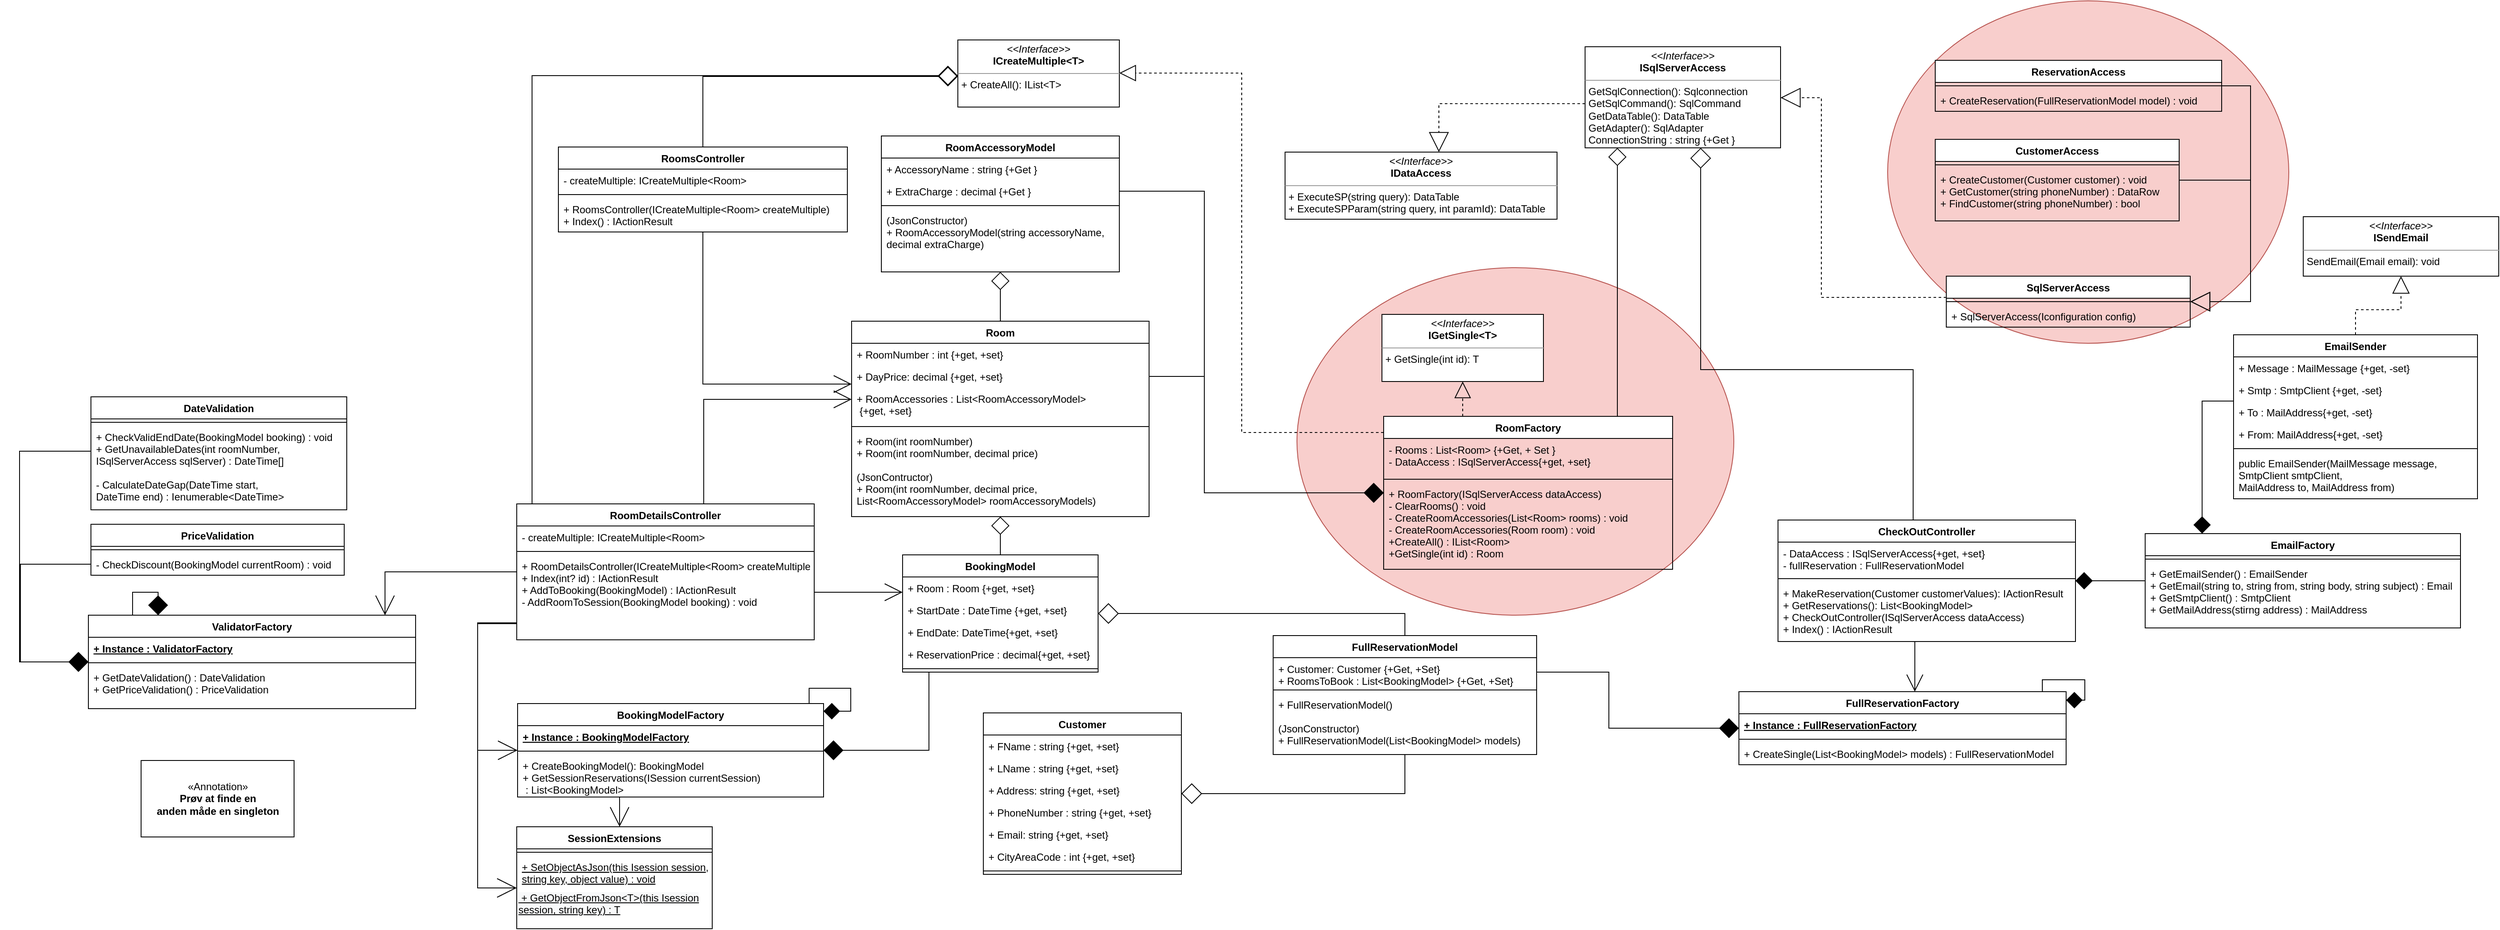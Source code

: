 <mxfile version="13.10.9" type="device"><diagram id="C5RBs43oDa-KdzZeNtuy" name="Page-1"><mxGraphModel dx="2500" dy="867" grid="0" gridSize="10" guides="1" tooltips="1" connect="1" arrows="1" fold="1" page="1" pageScale="1" pageWidth="827" pageHeight="1169" math="0" shadow="0"><root><mxCell id="WIyWlLk6GJQsqaUBKTNV-0"/><mxCell id="WIyWlLk6GJQsqaUBKTNV-1" parent="WIyWlLk6GJQsqaUBKTNV-0"/><mxCell id="tiL5GfapwBP7PZIXuAEd-196" value="" style="ellipse;whiteSpace=wrap;html=1;fillColor=#f8cecc;strokeColor=#b85450;" vertex="1" parent="WIyWlLk6GJQsqaUBKTNV-1"><mxGeometry x="959" y="357" width="514" height="409" as="geometry"/></mxCell><mxCell id="tiL5GfapwBP7PZIXuAEd-195" value="" style="ellipse;whiteSpace=wrap;html=1;fillColor=#f8cecc;strokeColor=#b85450;" vertex="1" parent="WIyWlLk6GJQsqaUBKTNV-1"><mxGeometry x="1654" y="43" width="472" height="403" as="geometry"/></mxCell><mxCell id="tiL5GfapwBP7PZIXuAEd-92" style="edgeStyle=orthogonalEdgeStyle;rounded=0;orthogonalLoop=1;jettySize=auto;html=1;endArrow=diamond;endFill=0;endSize=19;" edge="1" parent="WIyWlLk6GJQsqaUBKTNV-1" source="tiL5GfapwBP7PZIXuAEd-0" target="tiL5GfapwBP7PZIXuAEd-8"><mxGeometry relative="1" as="geometry"><Array as="points"><mxPoint x="610" y="675"/><mxPoint x="610" y="675"/></Array></mxGeometry></mxCell><mxCell id="tiL5GfapwBP7PZIXuAEd-176" style="edgeStyle=orthogonalEdgeStyle;rounded=0;orthogonalLoop=1;jettySize=auto;html=1;endArrow=diamond;endFill=1;endSize=21;" edge="1" parent="WIyWlLk6GJQsqaUBKTNV-1" source="tiL5GfapwBP7PZIXuAEd-0" target="tiL5GfapwBP7PZIXuAEd-16"><mxGeometry relative="1" as="geometry"><Array as="points"><mxPoint x="526" y="925"/></Array></mxGeometry></mxCell><mxCell id="tiL5GfapwBP7PZIXuAEd-0" value="BookingModel" style="swimlane;fontStyle=1;align=center;verticalAlign=top;childLayout=stackLayout;horizontal=1;startSize=26;horizontalStack=0;resizeParent=1;resizeParentMax=0;resizeLast=0;collapsible=1;marginBottom=0;" vertex="1" parent="WIyWlLk6GJQsqaUBKTNV-1"><mxGeometry x="495" y="695" width="230" height="138" as="geometry"/></mxCell><mxCell id="tiL5GfapwBP7PZIXuAEd-65" value="+ Room : Room {+get, +set}" style="text;strokeColor=none;fillColor=none;align=left;verticalAlign=top;spacingLeft=4;spacingRight=4;overflow=hidden;rotatable=0;points=[[0,0.5],[1,0.5]];portConstraint=eastwest;" vertex="1" parent="tiL5GfapwBP7PZIXuAEd-0"><mxGeometry y="26" width="230" height="26" as="geometry"/></mxCell><mxCell id="tiL5GfapwBP7PZIXuAEd-66" value="+ StartDate : DateTime {+get, +set}" style="text;strokeColor=none;fillColor=none;align=left;verticalAlign=top;spacingLeft=4;spacingRight=4;overflow=hidden;rotatable=0;points=[[0,0.5],[1,0.5]];portConstraint=eastwest;" vertex="1" parent="tiL5GfapwBP7PZIXuAEd-0"><mxGeometry y="52" width="230" height="26" as="geometry"/></mxCell><mxCell id="tiL5GfapwBP7PZIXuAEd-67" value="+ EndDate: DateTime{+get, +set}" style="text;strokeColor=none;fillColor=none;align=left;verticalAlign=top;spacingLeft=4;spacingRight=4;overflow=hidden;rotatable=0;points=[[0,0.5],[1,0.5]];portConstraint=eastwest;" vertex="1" parent="tiL5GfapwBP7PZIXuAEd-0"><mxGeometry y="78" width="230" height="26" as="geometry"/></mxCell><mxCell id="tiL5GfapwBP7PZIXuAEd-68" value="+ ReservationPrice : decimal{+get, +set}" style="text;strokeColor=none;fillColor=none;align=left;verticalAlign=top;spacingLeft=4;spacingRight=4;overflow=hidden;rotatable=0;points=[[0,0.5],[1,0.5]];portConstraint=eastwest;" vertex="1" parent="tiL5GfapwBP7PZIXuAEd-0"><mxGeometry y="104" width="230" height="26" as="geometry"/></mxCell><mxCell id="tiL5GfapwBP7PZIXuAEd-2" value="" style="line;strokeWidth=1;fillColor=none;align=left;verticalAlign=middle;spacingTop=-1;spacingLeft=3;spacingRight=3;rotatable=0;labelPosition=right;points=[];portConstraint=eastwest;" vertex="1" parent="tiL5GfapwBP7PZIXuAEd-0"><mxGeometry y="130" width="230" height="8" as="geometry"/></mxCell><mxCell id="tiL5GfapwBP7PZIXuAEd-99" style="edgeStyle=orthogonalEdgeStyle;rounded=0;orthogonalLoop=1;jettySize=auto;html=1;endArrow=diamond;endFill=0;endSize=22;" edge="1" parent="WIyWlLk6GJQsqaUBKTNV-1" source="tiL5GfapwBP7PZIXuAEd-4" target="tiL5GfapwBP7PZIXuAEd-0"><mxGeometry relative="1" as="geometry"><Array as="points"><mxPoint x="821" y="764"/><mxPoint x="821" y="764"/></Array></mxGeometry></mxCell><mxCell id="tiL5GfapwBP7PZIXuAEd-4" value="FullReservationModel" style="swimlane;fontStyle=1;align=center;verticalAlign=top;childLayout=stackLayout;horizontal=1;startSize=26;horizontalStack=0;resizeParent=1;resizeParentMax=0;resizeLast=0;collapsible=1;marginBottom=0;" vertex="1" parent="WIyWlLk6GJQsqaUBKTNV-1"><mxGeometry x="931" y="790" width="310" height="140" as="geometry"/></mxCell><mxCell id="tiL5GfapwBP7PZIXuAEd-5" value="+ Customer: Customer {+Get, +Set}&#10;+ RoomsToBook : List&lt;BookingModel&gt; {+Get, +Set}" style="text;strokeColor=none;fillColor=none;align=left;verticalAlign=top;spacingLeft=4;spacingRight=4;overflow=hidden;rotatable=0;points=[[0,0.5],[1,0.5]];portConstraint=eastwest;" vertex="1" parent="tiL5GfapwBP7PZIXuAEd-4"><mxGeometry y="26" width="310" height="34" as="geometry"/></mxCell><mxCell id="tiL5GfapwBP7PZIXuAEd-6" value="" style="line;strokeWidth=1;fillColor=none;align=left;verticalAlign=middle;spacingTop=-1;spacingLeft=3;spacingRight=3;rotatable=0;labelPosition=right;points=[];portConstraint=eastwest;" vertex="1" parent="tiL5GfapwBP7PZIXuAEd-4"><mxGeometry y="60" width="310" height="8" as="geometry"/></mxCell><mxCell id="tiL5GfapwBP7PZIXuAEd-7" value="+ FullReservationModel()&#10;&#10;(JsonConstructor)&#10;+ FullReservationModel(List&lt;BookingModel&gt; models) " style="text;strokeColor=none;fillColor=none;align=left;verticalAlign=top;spacingLeft=4;spacingRight=4;overflow=hidden;rotatable=0;points=[[0,0.5],[1,0.5]];portConstraint=eastwest;" vertex="1" parent="tiL5GfapwBP7PZIXuAEd-4"><mxGeometry y="68" width="310" height="72" as="geometry"/></mxCell><mxCell id="tiL5GfapwBP7PZIXuAEd-95" style="edgeStyle=orthogonalEdgeStyle;rounded=0;orthogonalLoop=1;jettySize=auto;html=1;exitX=0.5;exitY=0;exitDx=0;exitDy=0;endArrow=diamond;endFill=0;endSize=19;" edge="1" parent="WIyWlLk6GJQsqaUBKTNV-1" source="tiL5GfapwBP7PZIXuAEd-8" target="tiL5GfapwBP7PZIXuAEd-12"><mxGeometry relative="1" as="geometry"/></mxCell><mxCell id="tiL5GfapwBP7PZIXuAEd-8" value="Room" style="swimlane;fontStyle=1;align=center;verticalAlign=top;childLayout=stackLayout;horizontal=1;startSize=26;horizontalStack=0;resizeParent=1;resizeParentMax=0;resizeLast=0;collapsible=1;marginBottom=0;" vertex="1" parent="WIyWlLk6GJQsqaUBKTNV-1"><mxGeometry x="435" y="420" width="350" height="230" as="geometry"/></mxCell><mxCell id="tiL5GfapwBP7PZIXuAEd-61" value="+ RoomNumber : int {+get, +set}" style="text;strokeColor=none;fillColor=none;align=left;verticalAlign=top;spacingLeft=4;spacingRight=4;overflow=hidden;rotatable=0;points=[[0,0.5],[1,0.5]];portConstraint=eastwest;" vertex="1" parent="tiL5GfapwBP7PZIXuAEd-8"><mxGeometry y="26" width="350" height="26" as="geometry"/></mxCell><mxCell id="tiL5GfapwBP7PZIXuAEd-62" value="+ DayPrice: decimal {+get, +set}" style="text;strokeColor=none;fillColor=none;align=left;verticalAlign=top;spacingLeft=4;spacingRight=4;overflow=hidden;rotatable=0;points=[[0,0.5],[1,0.5]];portConstraint=eastwest;" vertex="1" parent="tiL5GfapwBP7PZIXuAEd-8"><mxGeometry y="52" width="350" height="26" as="geometry"/></mxCell><mxCell id="tiL5GfapwBP7PZIXuAEd-63" value="+ RoomAccessories : List&lt;RoomAccessoryModel&gt;&#10; {+get, +set}" style="text;strokeColor=none;fillColor=none;align=left;verticalAlign=top;spacingLeft=4;spacingRight=4;overflow=hidden;rotatable=0;points=[[0,0.5],[1,0.5]];portConstraint=eastwest;" vertex="1" parent="tiL5GfapwBP7PZIXuAEd-8"><mxGeometry y="78" width="350" height="42" as="geometry"/></mxCell><mxCell id="tiL5GfapwBP7PZIXuAEd-10" value="" style="line;strokeWidth=1;fillColor=none;align=left;verticalAlign=middle;spacingTop=-1;spacingLeft=3;spacingRight=3;rotatable=0;labelPosition=right;points=[];portConstraint=eastwest;" vertex="1" parent="tiL5GfapwBP7PZIXuAEd-8"><mxGeometry y="120" width="350" height="8" as="geometry"/></mxCell><mxCell id="tiL5GfapwBP7PZIXuAEd-11" value="+ Room(int roomNumber)&#10;+ Room(int roomNumber, decimal price)&#10;&#10;(JsonContructor)&#10;+ Room(int roomNumber, decimal price, &#10;List&lt;RoomAccessoryModel&gt; roomAccessoryModels) &#10;" style="text;strokeColor=none;fillColor=none;align=left;verticalAlign=top;spacingLeft=4;spacingRight=4;overflow=hidden;rotatable=0;points=[[0,0.5],[1,0.5]];portConstraint=eastwest;" vertex="1" parent="tiL5GfapwBP7PZIXuAEd-8"><mxGeometry y="128" width="350" height="102" as="geometry"/></mxCell><mxCell id="tiL5GfapwBP7PZIXuAEd-12" value="RoomAccessoryModel" style="swimlane;fontStyle=1;align=center;verticalAlign=top;childLayout=stackLayout;horizontal=1;startSize=26;horizontalStack=0;resizeParent=1;resizeParentMax=0;resizeLast=0;collapsible=1;marginBottom=0;" vertex="1" parent="WIyWlLk6GJQsqaUBKTNV-1"><mxGeometry x="470" y="202" width="280" height="160" as="geometry"/></mxCell><mxCell id="tiL5GfapwBP7PZIXuAEd-13" value="+ AccessoryName : string {+Get }" style="text;strokeColor=none;fillColor=none;align=left;verticalAlign=top;spacingLeft=4;spacingRight=4;overflow=hidden;rotatable=0;points=[[0,0.5],[1,0.5]];portConstraint=eastwest;" vertex="1" parent="tiL5GfapwBP7PZIXuAEd-12"><mxGeometry y="26" width="280" height="26" as="geometry"/></mxCell><mxCell id="tiL5GfapwBP7PZIXuAEd-64" value="+ ExtraCharge : decimal {+Get }" style="text;strokeColor=none;fillColor=none;align=left;verticalAlign=top;spacingLeft=4;spacingRight=4;overflow=hidden;rotatable=0;points=[[0,0.5],[1,0.5]];portConstraint=eastwest;" vertex="1" parent="tiL5GfapwBP7PZIXuAEd-12"><mxGeometry y="52" width="280" height="26" as="geometry"/></mxCell><mxCell id="tiL5GfapwBP7PZIXuAEd-14" value="" style="line;strokeWidth=1;fillColor=none;align=left;verticalAlign=middle;spacingTop=-1;spacingLeft=3;spacingRight=3;rotatable=0;labelPosition=right;points=[];portConstraint=eastwest;" vertex="1" parent="tiL5GfapwBP7PZIXuAEd-12"><mxGeometry y="78" width="280" height="8" as="geometry"/></mxCell><mxCell id="tiL5GfapwBP7PZIXuAEd-15" value="(JsonConstructor)&#10;+ RoomAccessoryModel(string accessoryName, &#10;decimal extraCharge) " style="text;strokeColor=none;fillColor=none;align=left;verticalAlign=top;spacingLeft=4;spacingRight=4;overflow=hidden;rotatable=0;points=[[0,0.5],[1,0.5]];portConstraint=eastwest;" vertex="1" parent="tiL5GfapwBP7PZIXuAEd-12"><mxGeometry y="86" width="280" height="74" as="geometry"/></mxCell><mxCell id="tiL5GfapwBP7PZIXuAEd-105" style="edgeStyle=orthogonalEdgeStyle;rounded=0;orthogonalLoop=1;jettySize=auto;html=1;endArrow=open;endFill=0;endSize=21;" edge="1" parent="WIyWlLk6GJQsqaUBKTNV-1" source="tiL5GfapwBP7PZIXuAEd-16" target="tiL5GfapwBP7PZIXuAEd-40"><mxGeometry relative="1" as="geometry"><Array as="points"><mxPoint x="162" y="997"/><mxPoint x="162" y="997"/></Array></mxGeometry></mxCell><mxCell id="tiL5GfapwBP7PZIXuAEd-16" value="BookingModelFactory" style="swimlane;fontStyle=1;align=center;verticalAlign=top;childLayout=stackLayout;horizontal=1;startSize=26;horizontalStack=0;resizeParent=1;resizeParentMax=0;resizeLast=0;collapsible=1;marginBottom=0;" vertex="1" parent="WIyWlLk6GJQsqaUBKTNV-1"><mxGeometry x="42" y="870" width="360" height="110" as="geometry"/></mxCell><mxCell id="tiL5GfapwBP7PZIXuAEd-83" value="+ Instance : BookingModelFactory" style="text;strokeColor=none;fillColor=none;align=left;verticalAlign=top;spacingLeft=4;spacingRight=4;overflow=hidden;rotatable=0;points=[[0,0.5],[1,0.5]];portConstraint=eastwest;fontStyle=5" vertex="1" parent="tiL5GfapwBP7PZIXuAEd-16"><mxGeometry y="26" width="360" height="26" as="geometry"/></mxCell><mxCell id="tiL5GfapwBP7PZIXuAEd-18" value="" style="line;strokeWidth=1;fillColor=none;align=left;verticalAlign=middle;spacingTop=-1;spacingLeft=3;spacingRight=3;rotatable=0;labelPosition=right;points=[];portConstraint=eastwest;" vertex="1" parent="tiL5GfapwBP7PZIXuAEd-16"><mxGeometry y="52" width="360" height="8" as="geometry"/></mxCell><mxCell id="tiL5GfapwBP7PZIXuAEd-19" value="+ CreateBookingModel(): BookingModel&#10;+ GetSessionReservations(ISession currentSession)&#10; : List&lt;BookingModel&gt;" style="text;strokeColor=none;fillColor=none;align=left;verticalAlign=top;spacingLeft=4;spacingRight=4;overflow=hidden;rotatable=0;points=[[0,0.5],[1,0.5]];portConstraint=eastwest;" vertex="1" parent="tiL5GfapwBP7PZIXuAEd-16"><mxGeometry y="60" width="360" height="50" as="geometry"/></mxCell><mxCell id="tiL5GfapwBP7PZIXuAEd-24" value="FullReservationFactory" style="swimlane;fontStyle=1;align=center;verticalAlign=top;childLayout=stackLayout;horizontal=1;startSize=26;horizontalStack=0;resizeParent=1;resizeParentMax=0;resizeLast=0;collapsible=1;marginBottom=0;" vertex="1" parent="WIyWlLk6GJQsqaUBKTNV-1"><mxGeometry x="1479" y="856.0" width="385" height="86" as="geometry"/></mxCell><mxCell id="tiL5GfapwBP7PZIXuAEd-25" value="+ Instance : FullReservationFactory" style="text;strokeColor=none;fillColor=none;align=left;verticalAlign=top;spacingLeft=4;spacingRight=4;overflow=hidden;rotatable=0;points=[[0,0.5],[1,0.5]];portConstraint=eastwest;fontStyle=5" vertex="1" parent="tiL5GfapwBP7PZIXuAEd-24"><mxGeometry y="26" width="385" height="26" as="geometry"/></mxCell><mxCell id="tiL5GfapwBP7PZIXuAEd-26" value="" style="line;strokeWidth=1;fillColor=none;align=left;verticalAlign=middle;spacingTop=-1;spacingLeft=3;spacingRight=3;rotatable=0;labelPosition=right;points=[];portConstraint=eastwest;" vertex="1" parent="tiL5GfapwBP7PZIXuAEd-24"><mxGeometry y="52" width="385" height="8" as="geometry"/></mxCell><mxCell id="tiL5GfapwBP7PZIXuAEd-27" value="+ CreateSingle(List&lt;BookingModel&gt; models) : FullReservationModel" style="text;strokeColor=none;fillColor=none;align=left;verticalAlign=top;spacingLeft=4;spacingRight=4;overflow=hidden;rotatable=0;points=[[0,0.5],[1,0.5]];portConstraint=eastwest;" vertex="1" parent="tiL5GfapwBP7PZIXuAEd-24"><mxGeometry y="60" width="385" height="26" as="geometry"/></mxCell><mxCell id="tiL5GfapwBP7PZIXuAEd-77" style="edgeStyle=orthogonalEdgeStyle;rounded=0;orthogonalLoop=1;jettySize=auto;html=1;endArrow=block;endFill=0;endSize=17;dashed=1;" edge="1" parent="WIyWlLk6GJQsqaUBKTNV-1" source="tiL5GfapwBP7PZIXuAEd-28" target="tiL5GfapwBP7PZIXuAEd-72"><mxGeometry relative="1" as="geometry"><Array as="points"><mxPoint x="1154" y="512"/><mxPoint x="1154" y="512"/></Array></mxGeometry></mxCell><mxCell id="tiL5GfapwBP7PZIXuAEd-78" style="edgeStyle=orthogonalEdgeStyle;rounded=0;orthogonalLoop=1;jettySize=auto;html=1;dashed=1;endArrow=block;endFill=0;endSize=17;" edge="1" parent="WIyWlLk6GJQsqaUBKTNV-1" source="tiL5GfapwBP7PZIXuAEd-28" target="tiL5GfapwBP7PZIXuAEd-74"><mxGeometry relative="1" as="geometry"><Array as="points"><mxPoint x="894" y="551"/><mxPoint x="894" y="128"/></Array></mxGeometry></mxCell><mxCell id="tiL5GfapwBP7PZIXuAEd-28" value="RoomFactory" style="swimlane;fontStyle=1;align=center;verticalAlign=top;childLayout=stackLayout;horizontal=1;startSize=26;horizontalStack=0;resizeParent=1;resizeParentMax=0;resizeLast=0;collapsible=1;marginBottom=0;" vertex="1" parent="WIyWlLk6GJQsqaUBKTNV-1"><mxGeometry x="1061" y="532" width="340" height="180" as="geometry"/></mxCell><mxCell id="tiL5GfapwBP7PZIXuAEd-29" value="- Rooms : List&lt;Room&gt; {+Get, + Set }&#10;- DataAccess : ISqlServerAccess{+get, +set}" style="text;strokeColor=none;fillColor=none;align=left;verticalAlign=top;spacingLeft=4;spacingRight=4;overflow=hidden;rotatable=0;points=[[0,0.5],[1,0.5]];portConstraint=eastwest;" vertex="1" parent="tiL5GfapwBP7PZIXuAEd-28"><mxGeometry y="26" width="340" height="44" as="geometry"/></mxCell><mxCell id="tiL5GfapwBP7PZIXuAEd-30" value="" style="line;strokeWidth=1;fillColor=none;align=left;verticalAlign=middle;spacingTop=-1;spacingLeft=3;spacingRight=3;rotatable=0;labelPosition=right;points=[];portConstraint=eastwest;" vertex="1" parent="tiL5GfapwBP7PZIXuAEd-28"><mxGeometry y="70" width="340" height="8" as="geometry"/></mxCell><mxCell id="tiL5GfapwBP7PZIXuAEd-31" value="+ RoomFactory(ISqlServerAccess dataAccess)&#10;- ClearRooms() : void&#10;- CreateRoomAccessories(List&lt;Room&gt; rooms) : void&#10;- CreateRoomAccessories(Room room) : void&#10;+CreateAll() : IList&lt;Room&gt;&#10;+GetSingle(int id) : Room" style="text;strokeColor=none;fillColor=none;align=left;verticalAlign=top;spacingLeft=4;spacingRight=4;overflow=hidden;rotatable=0;points=[[0,0.5],[1,0.5]];portConstraint=eastwest;" vertex="1" parent="tiL5GfapwBP7PZIXuAEd-28"><mxGeometry y="78" width="340" height="102" as="geometry"/></mxCell><mxCell id="tiL5GfapwBP7PZIXuAEd-36" value="Customer" style="swimlane;fontStyle=1;align=center;verticalAlign=top;childLayout=stackLayout;horizontal=1;startSize=26;horizontalStack=0;resizeParent=1;resizeParentMax=0;resizeLast=0;collapsible=1;marginBottom=0;" vertex="1" parent="WIyWlLk6GJQsqaUBKTNV-1"><mxGeometry x="590" y="881" width="233" height="190" as="geometry"/></mxCell><mxCell id="tiL5GfapwBP7PZIXuAEd-37" value="+ FName : string {+get, +set}" style="text;strokeColor=none;fillColor=none;align=left;verticalAlign=top;spacingLeft=4;spacingRight=4;overflow=hidden;rotatable=0;points=[[0,0.5],[1,0.5]];portConstraint=eastwest;" vertex="1" parent="tiL5GfapwBP7PZIXuAEd-36"><mxGeometry y="26" width="233" height="26" as="geometry"/></mxCell><mxCell id="tiL5GfapwBP7PZIXuAEd-56" value="+ LName : string {+get, +set}" style="text;strokeColor=none;fillColor=none;align=left;verticalAlign=top;spacingLeft=4;spacingRight=4;overflow=hidden;rotatable=0;points=[[0,0.5],[1,0.5]];portConstraint=eastwest;" vertex="1" parent="tiL5GfapwBP7PZIXuAEd-36"><mxGeometry y="52" width="233" height="26" as="geometry"/></mxCell><mxCell id="tiL5GfapwBP7PZIXuAEd-57" value="+ Address: string {+get, +set}" style="text;strokeColor=none;fillColor=none;align=left;verticalAlign=top;spacingLeft=4;spacingRight=4;overflow=hidden;rotatable=0;points=[[0,0.5],[1,0.5]];portConstraint=eastwest;" vertex="1" parent="tiL5GfapwBP7PZIXuAEd-36"><mxGeometry y="78" width="233" height="26" as="geometry"/></mxCell><mxCell id="tiL5GfapwBP7PZIXuAEd-58" value="+ PhoneNumber : string {+get, +set}" style="text;strokeColor=none;fillColor=none;align=left;verticalAlign=top;spacingLeft=4;spacingRight=4;overflow=hidden;rotatable=0;points=[[0,0.5],[1,0.5]];portConstraint=eastwest;" vertex="1" parent="tiL5GfapwBP7PZIXuAEd-36"><mxGeometry y="104" width="233" height="26" as="geometry"/></mxCell><mxCell id="tiL5GfapwBP7PZIXuAEd-59" value="+ Email: string {+get, +set}" style="text;strokeColor=none;fillColor=none;align=left;verticalAlign=top;spacingLeft=4;spacingRight=4;overflow=hidden;rotatable=0;points=[[0,0.5],[1,0.5]];portConstraint=eastwest;" vertex="1" parent="tiL5GfapwBP7PZIXuAEd-36"><mxGeometry y="130" width="233" height="26" as="geometry"/></mxCell><mxCell id="tiL5GfapwBP7PZIXuAEd-60" value="+ CityAreaCode : int {+get, +set}" style="text;strokeColor=none;fillColor=none;align=left;verticalAlign=top;spacingLeft=4;spacingRight=4;overflow=hidden;rotatable=0;points=[[0,0.5],[1,0.5]];portConstraint=eastwest;" vertex="1" parent="tiL5GfapwBP7PZIXuAEd-36"><mxGeometry y="156" width="233" height="26" as="geometry"/></mxCell><mxCell id="tiL5GfapwBP7PZIXuAEd-38" value="" style="line;strokeWidth=1;fillColor=none;align=left;verticalAlign=middle;spacingTop=-1;spacingLeft=3;spacingRight=3;rotatable=0;labelPosition=right;points=[];portConstraint=eastwest;" vertex="1" parent="tiL5GfapwBP7PZIXuAEd-36"><mxGeometry y="182" width="233" height="8" as="geometry"/></mxCell><mxCell id="tiL5GfapwBP7PZIXuAEd-40" value="SessionExtensions" style="swimlane;fontStyle=1;align=center;verticalAlign=top;childLayout=stackLayout;horizontal=1;startSize=26;horizontalStack=0;resizeParent=1;resizeParentMax=0;resizeLast=0;collapsible=1;marginBottom=0;" vertex="1" parent="WIyWlLk6GJQsqaUBKTNV-1"><mxGeometry x="41" y="1015" width="230" height="120" as="geometry"/></mxCell><mxCell id="tiL5GfapwBP7PZIXuAEd-42" value="" style="line;strokeWidth=1;fillColor=none;align=left;verticalAlign=middle;spacingTop=-1;spacingLeft=3;spacingRight=3;rotatable=0;labelPosition=right;points=[];portConstraint=eastwest;" vertex="1" parent="tiL5GfapwBP7PZIXuAEd-40"><mxGeometry y="26" width="230" height="8" as="geometry"/></mxCell><mxCell id="tiL5GfapwBP7PZIXuAEd-43" value="+ SetObjectAsJson(this Isession session, &#10;string key, object value) : void" style="text;strokeColor=none;fillColor=none;align=left;verticalAlign=top;spacingLeft=4;spacingRight=4;overflow=hidden;rotatable=0;points=[[0,0.5],[1,0.5]];portConstraint=eastwest;fontStyle=4" vertex="1" parent="tiL5GfapwBP7PZIXuAEd-40"><mxGeometry y="34" width="230" height="36" as="geometry"/></mxCell><mxCell id="tiL5GfapwBP7PZIXuAEd-70" value="&lt;span style=&quot;color: rgb(0 , 0 , 0) ; font-family: &amp;#34;helvetica&amp;#34; ; font-size: 12px ; font-style: normal ; letter-spacing: normal ; text-align: left ; text-indent: 0px ; text-transform: none ; word-spacing: 0px ; background-color: rgb(248 , 249 , 250) ; display: inline ; float: none&quot;&gt;&amp;nbsp;+ GetObjectFromJson&amp;lt;T&amp;gt;(this Isession session, string key) : T&lt;/span&gt;" style="text;whiteSpace=wrap;html=1;fontStyle=4" vertex="1" parent="tiL5GfapwBP7PZIXuAEd-40"><mxGeometry y="70" width="230" height="50" as="geometry"/></mxCell><mxCell id="tiL5GfapwBP7PZIXuAEd-100" style="edgeStyle=orthogonalEdgeStyle;rounded=0;orthogonalLoop=1;jettySize=auto;html=1;endArrow=open;endFill=0;endSize=18;" edge="1" parent="WIyWlLk6GJQsqaUBKTNV-1" source="tiL5GfapwBP7PZIXuAEd-44" target="tiL5GfapwBP7PZIXuAEd-24"><mxGeometry relative="1" as="geometry"><Array as="points"><mxPoint x="1686" y="837"/><mxPoint x="1686" y="837"/></Array></mxGeometry></mxCell><mxCell id="tiL5GfapwBP7PZIXuAEd-44" value="CheckOutController&#10;" style="swimlane;fontStyle=1;align=center;verticalAlign=top;childLayout=stackLayout;horizontal=1;startSize=26;horizontalStack=0;resizeParent=1;resizeParentMax=0;resizeLast=0;collapsible=1;marginBottom=0;" vertex="1" parent="WIyWlLk6GJQsqaUBKTNV-1"><mxGeometry x="1525" y="654" width="350" height="143" as="geometry"/></mxCell><mxCell id="tiL5GfapwBP7PZIXuAEd-45" value="- DataAccess : ISqlServerAccess{+get, +set}&#10;- fullReservation : FullReservationModel" style="text;strokeColor=none;fillColor=none;align=left;verticalAlign=top;spacingLeft=4;spacingRight=4;overflow=hidden;rotatable=0;points=[[0,0.5],[1,0.5]];portConstraint=eastwest;" vertex="1" parent="tiL5GfapwBP7PZIXuAEd-44"><mxGeometry y="26" width="350" height="39" as="geometry"/></mxCell><mxCell id="tiL5GfapwBP7PZIXuAEd-46" value="" style="line;strokeWidth=1;fillColor=none;align=left;verticalAlign=middle;spacingTop=-1;spacingLeft=3;spacingRight=3;rotatable=0;labelPosition=right;points=[];portConstraint=eastwest;" vertex="1" parent="tiL5GfapwBP7PZIXuAEd-44"><mxGeometry y="65" width="350" height="8" as="geometry"/></mxCell><mxCell id="tiL5GfapwBP7PZIXuAEd-47" value="+ MakeReservation(Customer customerValues): IActionResult&#10;+ GetReservations(): List&lt;BookingModel&gt;&#10;+ CheckOutController(ISqlServerAccess dataAccess)&#10;+ Index() : IActionResult" style="text;strokeColor=none;fillColor=none;align=left;verticalAlign=top;spacingLeft=4;spacingRight=4;overflow=hidden;rotatable=0;points=[[0,0.5],[1,0.5]];portConstraint=eastwest;" vertex="1" parent="tiL5GfapwBP7PZIXuAEd-44"><mxGeometry y="73" width="350" height="70" as="geometry"/></mxCell><mxCell id="tiL5GfapwBP7PZIXuAEd-48" value="RoomsController" style="swimlane;fontStyle=1;align=center;verticalAlign=top;childLayout=stackLayout;horizontal=1;startSize=26;horizontalStack=0;resizeParent=1;resizeParentMax=0;resizeLast=0;collapsible=1;marginBottom=0;" vertex="1" parent="WIyWlLk6GJQsqaUBKTNV-1"><mxGeometry x="90" y="215" width="340" height="100" as="geometry"/></mxCell><mxCell id="tiL5GfapwBP7PZIXuAEd-49" value="- createMultiple: ICreateMultiple&lt;Room&gt;" style="text;strokeColor=none;fillColor=none;align=left;verticalAlign=top;spacingLeft=4;spacingRight=4;overflow=hidden;rotatable=0;points=[[0,0.5],[1,0.5]];portConstraint=eastwest;" vertex="1" parent="tiL5GfapwBP7PZIXuAEd-48"><mxGeometry y="26" width="340" height="26" as="geometry"/></mxCell><mxCell id="tiL5GfapwBP7PZIXuAEd-50" value="" style="line;strokeWidth=1;fillColor=none;align=left;verticalAlign=middle;spacingTop=-1;spacingLeft=3;spacingRight=3;rotatable=0;labelPosition=right;points=[];portConstraint=eastwest;" vertex="1" parent="tiL5GfapwBP7PZIXuAEd-48"><mxGeometry y="52" width="340" height="8" as="geometry"/></mxCell><mxCell id="tiL5GfapwBP7PZIXuAEd-51" value="+ RoomsController(ICreateMultiple&lt;Room&gt; createMultiple)&#10;+ Index() : IActionResult" style="text;strokeColor=none;fillColor=none;align=left;verticalAlign=top;spacingLeft=4;spacingRight=4;overflow=hidden;rotatable=0;points=[[0,0.5],[1,0.5]];portConstraint=eastwest;" vertex="1" parent="tiL5GfapwBP7PZIXuAEd-48"><mxGeometry y="60" width="340" height="40" as="geometry"/></mxCell><mxCell id="tiL5GfapwBP7PZIXuAEd-96" style="edgeStyle=orthogonalEdgeStyle;rounded=0;orthogonalLoop=1;jettySize=auto;html=1;endArrow=diamond;endFill=0;endSize=21;" edge="1" parent="WIyWlLk6GJQsqaUBKTNV-1" source="tiL5GfapwBP7PZIXuAEd-52" target="tiL5GfapwBP7PZIXuAEd-74"><mxGeometry relative="1" as="geometry"><Array as="points"><mxPoint x="136" y="656"/><mxPoint x="59" y="656"/><mxPoint x="59" y="131"/></Array></mxGeometry></mxCell><mxCell id="tiL5GfapwBP7PZIXuAEd-165" style="edgeStyle=orthogonalEdgeStyle;rounded=0;orthogonalLoop=1;jettySize=auto;html=1;exitX=0;exitY=0.5;exitDx=0;exitDy=0;endArrow=open;endFill=0;endSize=21;" edge="1" parent="WIyWlLk6GJQsqaUBKTNV-1" source="tiL5GfapwBP7PZIXuAEd-52" target="tiL5GfapwBP7PZIXuAEd-157"><mxGeometry relative="1" as="geometry"><Array as="points"><mxPoint x="-114" y="715"/></Array></mxGeometry></mxCell><mxCell id="tiL5GfapwBP7PZIXuAEd-52" value="RoomDetailsController" style="swimlane;fontStyle=1;align=center;verticalAlign=top;childLayout=stackLayout;horizontal=1;startSize=26;horizontalStack=0;resizeParent=1;resizeParentMax=0;resizeLast=0;collapsible=1;marginBottom=0;" vertex="1" parent="WIyWlLk6GJQsqaUBKTNV-1"><mxGeometry x="41" y="635" width="350" height="160" as="geometry"/></mxCell><mxCell id="tiL5GfapwBP7PZIXuAEd-75" value="- createMultiple: ICreateMultiple&lt;Room&gt;" style="text;strokeColor=none;fillColor=none;align=left;verticalAlign=top;spacingLeft=4;spacingRight=4;overflow=hidden;rotatable=0;points=[[0,0.5],[1,0.5]];portConstraint=eastwest;" vertex="1" parent="tiL5GfapwBP7PZIXuAEd-52"><mxGeometry y="26" width="350" height="26" as="geometry"/></mxCell><mxCell id="tiL5GfapwBP7PZIXuAEd-54" value="" style="line;strokeWidth=1;fillColor=none;align=left;verticalAlign=middle;spacingTop=-1;spacingLeft=3;spacingRight=3;rotatable=0;labelPosition=right;points=[];portConstraint=eastwest;" vertex="1" parent="tiL5GfapwBP7PZIXuAEd-52"><mxGeometry y="52" width="350" height="8" as="geometry"/></mxCell><mxCell id="tiL5GfapwBP7PZIXuAEd-76" value="+ RoomDetailsController(ICreateMultiple&lt;Room&gt; createMultiple)&#10;+ Index(int? id) : IActionResult&#10;+ AddToBooking(BookingModel) : IActionResult&#10;- AddRoomToSession(BookingModel booking) : void" style="text;strokeColor=none;fillColor=none;align=left;verticalAlign=top;spacingLeft=4;spacingRight=4;overflow=hidden;rotatable=0;points=[[0,0.5],[1,0.5]];portConstraint=eastwest;" vertex="1" parent="tiL5GfapwBP7PZIXuAEd-52"><mxGeometry y="60" width="350" height="100" as="geometry"/></mxCell><mxCell id="tiL5GfapwBP7PZIXuAEd-72" value="&lt;p style=&quot;margin: 0px ; margin-top: 4px ; text-align: center&quot;&gt;&lt;i&gt;&amp;lt;&amp;lt;Interface&amp;gt;&amp;gt;&lt;/i&gt;&lt;br&gt;&lt;b&gt;IGetSingle&amp;lt;T&amp;gt;&lt;/b&gt;&lt;/p&gt;&lt;hr size=&quot;1&quot;&gt;&lt;p style=&quot;margin: 0px ; margin-left: 4px&quot;&gt;&lt;/p&gt;&lt;p style=&quot;margin: 0px ; margin-left: 4px&quot;&gt;+ GetSingle(int id): T&lt;br&gt;&lt;br&gt;&lt;/p&gt;" style="verticalAlign=top;align=left;overflow=fill;fontSize=12;fontFamily=Helvetica;html=1;" vertex="1" parent="WIyWlLk6GJQsqaUBKTNV-1"><mxGeometry x="1059" y="412" width="190" height="79" as="geometry"/></mxCell><mxCell id="tiL5GfapwBP7PZIXuAEd-73" value="&lt;p style=&quot;margin: 0px ; margin-top: 4px ; text-align: center&quot;&gt;&lt;i&gt;&amp;lt;&amp;lt;Interface&amp;gt;&amp;gt;&lt;/i&gt;&lt;br&gt;&lt;b&gt;IDataAccess&lt;/b&gt;&lt;/p&gt;&lt;hr size=&quot;1&quot;&gt;&lt;p style=&quot;margin: 0px ; margin-left: 4px&quot;&gt;&lt;/p&gt;&lt;p style=&quot;margin: 0px ; margin-left: 4px&quot;&gt;+ ExecuteSP(string query): DataTable&lt;/p&gt;&lt;p style=&quot;margin: 0px ; margin-left: 4px&quot;&gt;+ ExecuteSPParam(string query, int paramId): DataTable&lt;br&gt;&lt;br&gt;&lt;/p&gt;" style="verticalAlign=top;align=left;overflow=fill;fontSize=12;fontFamily=Helvetica;html=1;" vertex="1" parent="WIyWlLk6GJQsqaUBKTNV-1"><mxGeometry x="945" y="221" width="320" height="79" as="geometry"/></mxCell><mxCell id="tiL5GfapwBP7PZIXuAEd-74" value="&lt;p style=&quot;margin: 0px ; margin-top: 4px ; text-align: center&quot;&gt;&lt;i&gt;&amp;lt;&amp;lt;Interface&amp;gt;&amp;gt;&lt;/i&gt;&lt;br&gt;&lt;b&gt;ICreateMultiple&amp;lt;T&amp;gt;&lt;/b&gt;&lt;/p&gt;&lt;hr size=&quot;1&quot;&gt;&lt;p style=&quot;margin: 0px ; margin-left: 4px&quot;&gt;&lt;/p&gt;&lt;p style=&quot;margin: 0px ; margin-left: 4px&quot;&gt;+ CreateAll(): IList&amp;lt;T&amp;gt;&lt;br&gt;&lt;br&gt;&lt;/p&gt;" style="verticalAlign=top;align=left;overflow=fill;fontSize=12;fontFamily=Helvetica;html=1;" vertex="1" parent="WIyWlLk6GJQsqaUBKTNV-1"><mxGeometry x="560" y="89" width="190" height="79" as="geometry"/></mxCell><mxCell id="tiL5GfapwBP7PZIXuAEd-80" style="edgeStyle=orthogonalEdgeStyle;rounded=0;orthogonalLoop=1;jettySize=auto;html=1;endArrow=diamond;endFill=1;endSize=17;" edge="1" parent="WIyWlLk6GJQsqaUBKTNV-1" source="tiL5GfapwBP7PZIXuAEd-24" target="tiL5GfapwBP7PZIXuAEd-24"><mxGeometry relative="1" as="geometry"><mxPoint x="1672" y="806.07" as="sourcePoint"/><Array as="points"><mxPoint x="1836" y="842"/><mxPoint x="1886" y="842"/><mxPoint x="1886" y="866"/></Array></mxGeometry></mxCell><mxCell id="tiL5GfapwBP7PZIXuAEd-84" style="edgeStyle=orthogonalEdgeStyle;rounded=0;orthogonalLoop=1;jettySize=auto;html=1;exitX=0.75;exitY=0;exitDx=0;exitDy=0;endArrow=diamond;endFill=1;endSize=17;" edge="1" parent="WIyWlLk6GJQsqaUBKTNV-1" source="tiL5GfapwBP7PZIXuAEd-16" target="tiL5GfapwBP7PZIXuAEd-16"><mxGeometry relative="1" as="geometry"><Array as="points"><mxPoint x="385" y="870"/><mxPoint x="385" y="852"/><mxPoint x="434" y="852"/><mxPoint x="434" y="879"/></Array></mxGeometry></mxCell><mxCell id="tiL5GfapwBP7PZIXuAEd-85" style="edgeStyle=orthogonalEdgeStyle;rounded=0;orthogonalLoop=1;jettySize=auto;html=1;endArrow=diamond;endFill=0;endSize=19;" edge="1" parent="WIyWlLk6GJQsqaUBKTNV-1" source="tiL5GfapwBP7PZIXuAEd-28" target="tiL5GfapwBP7PZIXuAEd-112"><mxGeometry relative="1" as="geometry"><Array as="points"><mxPoint x="1336" y="499"/><mxPoint x="1336" y="499"/></Array></mxGeometry></mxCell><mxCell id="tiL5GfapwBP7PZIXuAEd-88" style="edgeStyle=orthogonalEdgeStyle;rounded=0;orthogonalLoop=1;jettySize=auto;html=1;endArrow=open;endFill=0;endSize=19;" edge="1" parent="WIyWlLk6GJQsqaUBKTNV-1" source="tiL5GfapwBP7PZIXuAEd-48" target="tiL5GfapwBP7PZIXuAEd-8"><mxGeometry relative="1" as="geometry"><Array as="points"><mxPoint x="260" y="494"/></Array></mxGeometry></mxCell><mxCell id="tiL5GfapwBP7PZIXuAEd-89" style="edgeStyle=orthogonalEdgeStyle;rounded=0;orthogonalLoop=1;jettySize=auto;html=1;endArrow=open;endFill=0;endSize=19;" edge="1" parent="WIyWlLk6GJQsqaUBKTNV-1" source="tiL5GfapwBP7PZIXuAEd-52" target="tiL5GfapwBP7PZIXuAEd-8"><mxGeometry relative="1" as="geometry"><mxPoint x="391" y="512" as="targetPoint"/><Array as="points"><mxPoint x="261" y="512"/></Array></mxGeometry></mxCell><mxCell id="tiL5GfapwBP7PZIXuAEd-90" style="edgeStyle=orthogonalEdgeStyle;rounded=0;orthogonalLoop=1;jettySize=auto;html=1;endArrow=diamond;endFill=0;endSize=21;" edge="1" parent="WIyWlLk6GJQsqaUBKTNV-1" source="tiL5GfapwBP7PZIXuAEd-48" target="tiL5GfapwBP7PZIXuAEd-74"><mxGeometry relative="1" as="geometry"><Array as="points"><mxPoint x="260" y="132"/></Array></mxGeometry></mxCell><mxCell id="tiL5GfapwBP7PZIXuAEd-91" style="edgeStyle=orthogonalEdgeStyle;rounded=0;orthogonalLoop=1;jettySize=auto;html=1;endArrow=open;endFill=0;endSize=19;" edge="1" parent="WIyWlLk6GJQsqaUBKTNV-1" source="tiL5GfapwBP7PZIXuAEd-52" target="tiL5GfapwBP7PZIXuAEd-0"><mxGeometry relative="1" as="geometry"><Array as="points"><mxPoint x="466" y="739"/><mxPoint x="466" y="739"/></Array></mxGeometry></mxCell><mxCell id="tiL5GfapwBP7PZIXuAEd-98" style="edgeStyle=orthogonalEdgeStyle;rounded=0;orthogonalLoop=1;jettySize=auto;html=1;endArrow=diamond;endFill=0;endSize=22;" edge="1" parent="WIyWlLk6GJQsqaUBKTNV-1" source="tiL5GfapwBP7PZIXuAEd-4" target="tiL5GfapwBP7PZIXuAEd-36"><mxGeometry relative="1" as="geometry"><Array as="points"><mxPoint x="1086" y="976"/></Array></mxGeometry></mxCell><mxCell id="tiL5GfapwBP7PZIXuAEd-101" style="edgeStyle=orthogonalEdgeStyle;rounded=0;orthogonalLoop=1;jettySize=auto;html=1;endArrow=diamond;endFill=0;endSize=22;" edge="1" parent="WIyWlLk6GJQsqaUBKTNV-1" source="tiL5GfapwBP7PZIXuAEd-44" target="tiL5GfapwBP7PZIXuAEd-112"><mxGeometry relative="1" as="geometry"><Array as="points"><mxPoint x="1684" y="477"/><mxPoint x="1434" y="477"/></Array></mxGeometry></mxCell><mxCell id="tiL5GfapwBP7PZIXuAEd-103" style="edgeStyle=orthogonalEdgeStyle;rounded=0;orthogonalLoop=1;jettySize=auto;html=1;endArrow=open;endFill=0;endSize=21;" edge="1" parent="WIyWlLk6GJQsqaUBKTNV-1" source="tiL5GfapwBP7PZIXuAEd-52" target="tiL5GfapwBP7PZIXuAEd-16"><mxGeometry relative="1" as="geometry"><mxPoint x="41" y="748" as="sourcePoint"/><mxPoint x="-142" y="-192" as="targetPoint"/><Array as="points"><mxPoint x="-5" y="776"/><mxPoint x="-5" y="925"/></Array></mxGeometry></mxCell><mxCell id="tiL5GfapwBP7PZIXuAEd-104" style="edgeStyle=orthogonalEdgeStyle;rounded=0;orthogonalLoop=1;jettySize=auto;html=1;endArrow=open;endFill=0;endSize=21;" edge="1" parent="WIyWlLk6GJQsqaUBKTNV-1" source="tiL5GfapwBP7PZIXuAEd-76" target="tiL5GfapwBP7PZIXuAEd-40"><mxGeometry relative="1" as="geometry"><mxPoint x="39" y="741.0" as="sourcePoint"/><mxPoint x="40" y="1075" as="targetPoint"/><Array as="points"><mxPoint x="-5" y="775"/><mxPoint x="-5" y="1087"/></Array></mxGeometry></mxCell><mxCell id="tiL5GfapwBP7PZIXuAEd-113" style="edgeStyle=orthogonalEdgeStyle;rounded=0;orthogonalLoop=1;jettySize=auto;html=1;endArrow=block;endFill=0;endSize=21;dashed=1;" edge="1" parent="WIyWlLk6GJQsqaUBKTNV-1" source="tiL5GfapwBP7PZIXuAEd-112" target="tiL5GfapwBP7PZIXuAEd-73"><mxGeometry relative="1" as="geometry"><Array as="points"><mxPoint x="1126" y="164"/></Array></mxGeometry></mxCell><mxCell id="tiL5GfapwBP7PZIXuAEd-112" value="&lt;p style=&quot;margin: 0px ; margin-top: 4px ; text-align: center&quot;&gt;&lt;i&gt;&amp;lt;&amp;lt;Interface&amp;gt;&amp;gt;&lt;/i&gt;&lt;br&gt;&lt;b&gt;ISqlServerAccess&lt;/b&gt;&lt;/p&gt;&lt;hr size=&quot;1&quot;&gt;&lt;p style=&quot;margin: 0px ; margin-left: 4px&quot;&gt;&lt;/p&gt;&lt;p style=&quot;margin: 0px ; margin-left: 4px&quot;&gt;GetSqlConnection(): Sqlconnection&lt;br&gt;GetSqlCommand(): SqlCommand&lt;/p&gt;&lt;p style=&quot;margin: 0px ; margin-left: 4px&quot;&gt;GetDataTable(): DataTable&lt;/p&gt;&lt;p style=&quot;margin: 0px ; margin-left: 4px&quot;&gt;GetAdapter(): SqlAdapter&lt;/p&gt;&lt;p style=&quot;margin: 0px ; margin-left: 4px&quot;&gt;ConnectionString : string {+Get }&lt;/p&gt;" style="verticalAlign=top;align=left;overflow=fill;fontSize=12;fontFamily=Helvetica;html=1;" vertex="1" parent="WIyWlLk6GJQsqaUBKTNV-1"><mxGeometry x="1298" y="97" width="230" height="119" as="geometry"/></mxCell><mxCell id="tiL5GfapwBP7PZIXuAEd-118" style="edgeStyle=orthogonalEdgeStyle;rounded=0;orthogonalLoop=1;jettySize=auto;html=1;dashed=1;endArrow=block;endFill=0;endSize=21;" edge="1" parent="WIyWlLk6GJQsqaUBKTNV-1" source="tiL5GfapwBP7PZIXuAEd-114" target="tiL5GfapwBP7PZIXuAEd-112"><mxGeometry relative="1" as="geometry"><Array as="points"><mxPoint x="1576" y="392"/><mxPoint x="1576" y="157"/></Array></mxGeometry></mxCell><mxCell id="tiL5GfapwBP7PZIXuAEd-114" value="SqlServerAccess" style="swimlane;fontStyle=1;align=center;verticalAlign=top;childLayout=stackLayout;horizontal=1;startSize=26;horizontalStack=0;resizeParent=1;resizeParentMax=0;resizeLast=0;collapsible=1;marginBottom=0;" vertex="1" parent="WIyWlLk6GJQsqaUBKTNV-1"><mxGeometry x="1723" y="367" width="287" height="60" as="geometry"/></mxCell><mxCell id="tiL5GfapwBP7PZIXuAEd-116" value="" style="line;strokeWidth=1;fillColor=none;align=left;verticalAlign=middle;spacingTop=-1;spacingLeft=3;spacingRight=3;rotatable=0;labelPosition=right;points=[];portConstraint=eastwest;" vertex="1" parent="tiL5GfapwBP7PZIXuAEd-114"><mxGeometry y="26" width="287" height="8" as="geometry"/></mxCell><mxCell id="tiL5GfapwBP7PZIXuAEd-117" value="+ SqlServerAccess(Iconfiguration config)" style="text;strokeColor=none;fillColor=none;align=left;verticalAlign=top;spacingLeft=4;spacingRight=4;overflow=hidden;rotatable=0;points=[[0,0.5],[1,0.5]];portConstraint=eastwest;" vertex="1" parent="tiL5GfapwBP7PZIXuAEd-114"><mxGeometry y="34" width="287" height="26" as="geometry"/></mxCell><mxCell id="tiL5GfapwBP7PZIXuAEd-126" style="edgeStyle=orthogonalEdgeStyle;rounded=0;orthogonalLoop=1;jettySize=auto;html=1;endArrow=block;endFill=0;endSize=21;" edge="1" parent="WIyWlLk6GJQsqaUBKTNV-1" source="tiL5GfapwBP7PZIXuAEd-119" target="tiL5GfapwBP7PZIXuAEd-114"><mxGeometry relative="1" as="geometry"><mxPoint x="2133" y="465" as="sourcePoint"/><mxPoint x="2011" y="397" as="targetPoint"/><Array as="points"><mxPoint x="2081" y="254"/><mxPoint x="2081" y="397"/></Array></mxGeometry></mxCell><mxCell id="tiL5GfapwBP7PZIXuAEd-119" value="CustomerAccess" style="swimlane;fontStyle=1;align=center;verticalAlign=top;childLayout=stackLayout;horizontal=1;startSize=26;horizontalStack=0;resizeParent=1;resizeParentMax=0;resizeLast=0;collapsible=1;marginBottom=0;" vertex="1" parent="WIyWlLk6GJQsqaUBKTNV-1"><mxGeometry x="1710" y="206" width="287" height="96" as="geometry"/></mxCell><mxCell id="tiL5GfapwBP7PZIXuAEd-120" value="" style="line;strokeWidth=1;fillColor=none;align=left;verticalAlign=middle;spacingTop=-1;spacingLeft=3;spacingRight=3;rotatable=0;labelPosition=right;points=[];portConstraint=eastwest;" vertex="1" parent="tiL5GfapwBP7PZIXuAEd-119"><mxGeometry y="26" width="287" height="8" as="geometry"/></mxCell><mxCell id="tiL5GfapwBP7PZIXuAEd-121" value="+ CreateCustomer(Customer customer) : void&#10;+ GetCustomer(string phoneNumber) : DataRow&#10;+ FindCustomer(string phoneNumber) : bool" style="text;strokeColor=none;fillColor=none;align=left;verticalAlign=top;spacingLeft=4;spacingRight=4;overflow=hidden;rotatable=0;points=[[0,0.5],[1,0.5]];portConstraint=eastwest;" vertex="1" parent="tiL5GfapwBP7PZIXuAEd-119"><mxGeometry y="34" width="287" height="62" as="geometry"/></mxCell><mxCell id="tiL5GfapwBP7PZIXuAEd-125" style="edgeStyle=orthogonalEdgeStyle;rounded=0;orthogonalLoop=1;jettySize=auto;html=1;endArrow=block;endFill=0;endSize=21;" edge="1" parent="WIyWlLk6GJQsqaUBKTNV-1" source="tiL5GfapwBP7PZIXuAEd-122"><mxGeometry relative="1" as="geometry"><mxPoint x="2105" y="350.029" as="sourcePoint"/><mxPoint x="2010" y="397" as="targetPoint"/><Array as="points"><mxPoint x="2081" y="143"/><mxPoint x="2081" y="397"/></Array></mxGeometry></mxCell><mxCell id="tiL5GfapwBP7PZIXuAEd-122" value="ReservationAccess" style="swimlane;fontStyle=1;align=center;verticalAlign=top;childLayout=stackLayout;horizontal=1;startSize=26;horizontalStack=0;resizeParent=1;resizeParentMax=0;resizeLast=0;collapsible=1;marginBottom=0;" vertex="1" parent="WIyWlLk6GJQsqaUBKTNV-1"><mxGeometry x="1710" y="113" width="337" height="60" as="geometry"/></mxCell><mxCell id="tiL5GfapwBP7PZIXuAEd-123" value="" style="line;strokeWidth=1;fillColor=none;align=left;verticalAlign=middle;spacingTop=-1;spacingLeft=3;spacingRight=3;rotatable=0;labelPosition=right;points=[];portConstraint=eastwest;" vertex="1" parent="tiL5GfapwBP7PZIXuAEd-122"><mxGeometry y="26" width="337" height="8" as="geometry"/></mxCell><mxCell id="tiL5GfapwBP7PZIXuAEd-124" value="+ CreateReservation(FullReservationModel model) : void" style="text;strokeColor=none;fillColor=none;align=left;verticalAlign=top;spacingLeft=4;spacingRight=4;overflow=hidden;rotatable=0;points=[[0,0.5],[1,0.5]];portConstraint=eastwest;" vertex="1" parent="tiL5GfapwBP7PZIXuAEd-122"><mxGeometry y="34" width="337" height="26" as="geometry"/></mxCell><mxCell id="tiL5GfapwBP7PZIXuAEd-127" value="&lt;p style=&quot;margin: 0px ; margin-top: 4px ; text-align: center&quot;&gt;&lt;i&gt;&amp;lt;&amp;lt;Interface&amp;gt;&amp;gt;&lt;/i&gt;&lt;br&gt;&lt;b&gt;ISendEmail&lt;/b&gt;&lt;/p&gt;&lt;hr size=&quot;1&quot;&gt;&lt;p style=&quot;margin: 0px ; margin-left: 4px&quot;&gt;&lt;/p&gt;&lt;p style=&quot;margin: 0px ; margin-left: 4px&quot;&gt;SendEmail(Email email): void&lt;br&gt;&lt;/p&gt;" style="verticalAlign=top;align=left;overflow=fill;fontSize=12;fontFamily=Helvetica;html=1;" vertex="1" parent="WIyWlLk6GJQsqaUBKTNV-1"><mxGeometry x="2143" y="297" width="230" height="70" as="geometry"/></mxCell><mxCell id="tiL5GfapwBP7PZIXuAEd-134" style="edgeStyle=orthogonalEdgeStyle;rounded=0;orthogonalLoop=1;jettySize=auto;html=1;endArrow=block;endFill=0;endSize=18;dashed=1;" edge="1" parent="WIyWlLk6GJQsqaUBKTNV-1" source="tiL5GfapwBP7PZIXuAEd-131" target="tiL5GfapwBP7PZIXuAEd-127"><mxGeometry relative="1" as="geometry"><Array as="points"/></mxGeometry></mxCell><mxCell id="tiL5GfapwBP7PZIXuAEd-131" value="EmailSender" style="swimlane;fontStyle=1;align=center;verticalAlign=top;childLayout=stackLayout;horizontal=1;startSize=26;horizontalStack=0;resizeParent=1;resizeParentMax=0;resizeLast=0;collapsible=1;marginBottom=0;" vertex="1" parent="WIyWlLk6GJQsqaUBKTNV-1"><mxGeometry x="2061" y="436" width="287" height="193" as="geometry"/></mxCell><mxCell id="tiL5GfapwBP7PZIXuAEd-184" value="+ Message : MailMessage {+get, -set}" style="text;strokeColor=none;fillColor=none;align=left;verticalAlign=top;spacingLeft=4;spacingRight=4;overflow=hidden;rotatable=0;points=[[0,0.5],[1,0.5]];portConstraint=eastwest;" vertex="1" parent="tiL5GfapwBP7PZIXuAEd-131"><mxGeometry y="26" width="287" height="26" as="geometry"/></mxCell><mxCell id="tiL5GfapwBP7PZIXuAEd-185" value="+ Smtp : SmtpClient {+get, -set}" style="text;strokeColor=none;fillColor=none;align=left;verticalAlign=top;spacingLeft=4;spacingRight=4;overflow=hidden;rotatable=0;points=[[0,0.5],[1,0.5]];portConstraint=eastwest;" vertex="1" parent="tiL5GfapwBP7PZIXuAEd-131"><mxGeometry y="52" width="287" height="26" as="geometry"/></mxCell><mxCell id="tiL5GfapwBP7PZIXuAEd-187" value="+ To : MailAddress{+get, -set}" style="text;strokeColor=none;fillColor=none;align=left;verticalAlign=top;spacingLeft=4;spacingRight=4;overflow=hidden;rotatable=0;points=[[0,0.5],[1,0.5]];portConstraint=eastwest;" vertex="1" parent="tiL5GfapwBP7PZIXuAEd-131"><mxGeometry y="78" width="287" height="26" as="geometry"/></mxCell><mxCell id="tiL5GfapwBP7PZIXuAEd-186" value="+ From: MailAddress{+get, -set}" style="text;strokeColor=none;fillColor=none;align=left;verticalAlign=top;spacingLeft=4;spacingRight=4;overflow=hidden;rotatable=0;points=[[0,0.5],[1,0.5]];portConstraint=eastwest;" vertex="1" parent="tiL5GfapwBP7PZIXuAEd-131"><mxGeometry y="104" width="287" height="26" as="geometry"/></mxCell><mxCell id="tiL5GfapwBP7PZIXuAEd-132" value="" style="line;strokeWidth=1;fillColor=none;align=left;verticalAlign=middle;spacingTop=-1;spacingLeft=3;spacingRight=3;rotatable=0;labelPosition=right;points=[];portConstraint=eastwest;" vertex="1" parent="tiL5GfapwBP7PZIXuAEd-131"><mxGeometry y="130" width="287" height="8" as="geometry"/></mxCell><mxCell id="tiL5GfapwBP7PZIXuAEd-190" value="public EmailSender(MailMessage message, &#10;SmtpClient smtpClient, &#10;MailAddress to, MailAddress from)" style="text;strokeColor=none;fillColor=none;align=left;verticalAlign=top;spacingLeft=4;spacingRight=4;overflow=hidden;rotatable=0;points=[[0,0.5],[1,0.5]];portConstraint=eastwest;" vertex="1" parent="tiL5GfapwBP7PZIXuAEd-131"><mxGeometry y="138" width="287" height="55" as="geometry"/></mxCell><mxCell id="tiL5GfapwBP7PZIXuAEd-136" value="EmailFactory" style="swimlane;fontStyle=1;align=center;verticalAlign=top;childLayout=stackLayout;horizontal=1;startSize=26;horizontalStack=0;resizeParent=1;resizeParentMax=0;resizeLast=0;collapsible=1;marginBottom=0;" vertex="1" parent="WIyWlLk6GJQsqaUBKTNV-1"><mxGeometry x="1957" y="670" width="371" height="111" as="geometry"/></mxCell><mxCell id="tiL5GfapwBP7PZIXuAEd-137" value="" style="line;strokeWidth=1;fillColor=none;align=left;verticalAlign=middle;spacingTop=-1;spacingLeft=3;spacingRight=3;rotatable=0;labelPosition=right;points=[];portConstraint=eastwest;" vertex="1" parent="tiL5GfapwBP7PZIXuAEd-136"><mxGeometry y="26" width="371" height="8" as="geometry"/></mxCell><mxCell id="tiL5GfapwBP7PZIXuAEd-138" value="+ GetEmailSender() : EmailSender&#10;+ GetEmail(string to, string from, string body, string subject) : Email&#10;+ GetSmtpClient() : SmtpClient&#10;+ GetMailAddress(stirng address) : MailAddress" style="text;strokeColor=none;fillColor=none;align=left;verticalAlign=top;spacingLeft=4;spacingRight=4;overflow=hidden;rotatable=0;points=[[0,0.5],[1,0.5]];portConstraint=eastwest;" vertex="1" parent="tiL5GfapwBP7PZIXuAEd-136"><mxGeometry y="34" width="371" height="77" as="geometry"/></mxCell><mxCell id="tiL5GfapwBP7PZIXuAEd-139" value="DateValidation" style="swimlane;fontStyle=1;align=center;verticalAlign=top;childLayout=stackLayout;horizontal=1;startSize=26;horizontalStack=0;resizeParent=1;resizeParentMax=0;resizeLast=0;collapsible=1;marginBottom=0;" vertex="1" parent="WIyWlLk6GJQsqaUBKTNV-1"><mxGeometry x="-460" y="509" width="301" height="133" as="geometry"/></mxCell><mxCell id="tiL5GfapwBP7PZIXuAEd-140" value="" style="line;strokeWidth=1;fillColor=none;align=left;verticalAlign=middle;spacingTop=-1;spacingLeft=3;spacingRight=3;rotatable=0;labelPosition=right;points=[];portConstraint=eastwest;" vertex="1" parent="tiL5GfapwBP7PZIXuAEd-139"><mxGeometry y="26" width="301" height="8" as="geometry"/></mxCell><mxCell id="tiL5GfapwBP7PZIXuAEd-141" value="+ CheckValidEndDate(BookingModel booking) : void&#10;+ GetUnavailableDates(int roomNumber, &#10;ISqlServerAccess sqlServer) : DateTime[]&#10;&#10;- CalculateDateGap(DateTime start, &#10;DateTime end) : Ienumerable&lt;DateTime&gt;&#10;" style="text;strokeColor=none;fillColor=none;align=left;verticalAlign=top;spacingLeft=4;spacingRight=4;overflow=hidden;rotatable=0;points=[[0,0.5],[1,0.5]];portConstraint=eastwest;" vertex="1" parent="tiL5GfapwBP7PZIXuAEd-139"><mxGeometry y="34" width="301" height="99" as="geometry"/></mxCell><mxCell id="tiL5GfapwBP7PZIXuAEd-142" value="PriceValidation" style="swimlane;fontStyle=1;align=center;verticalAlign=top;childLayout=stackLayout;horizontal=1;startSize=26;horizontalStack=0;resizeParent=1;resizeParentMax=0;resizeLast=0;collapsible=1;marginBottom=0;" vertex="1" parent="WIyWlLk6GJQsqaUBKTNV-1"><mxGeometry x="-460" y="659" width="298" height="60" as="geometry"/></mxCell><mxCell id="tiL5GfapwBP7PZIXuAEd-143" value="" style="line;strokeWidth=1;fillColor=none;align=left;verticalAlign=middle;spacingTop=-1;spacingLeft=3;spacingRight=3;rotatable=0;labelPosition=right;points=[];portConstraint=eastwest;" vertex="1" parent="tiL5GfapwBP7PZIXuAEd-142"><mxGeometry y="26" width="298" height="8" as="geometry"/></mxCell><mxCell id="tiL5GfapwBP7PZIXuAEd-144" value="- CheckDiscount(BookingModel currentRoom) : void" style="text;strokeColor=none;fillColor=none;align=left;verticalAlign=top;spacingLeft=4;spacingRight=4;overflow=hidden;rotatable=0;points=[[0,0.5],[1,0.5]];portConstraint=eastwest;" vertex="1" parent="tiL5GfapwBP7PZIXuAEd-142"><mxGeometry y="34" width="298" height="26" as="geometry"/></mxCell><mxCell id="tiL5GfapwBP7PZIXuAEd-153" value="«Annotation»&lt;br&gt;&lt;b&gt;Prøv at finde en &lt;br&gt;anden måde en singleton&lt;/b&gt;" style="html=1;dropTarget=0;" vertex="1" parent="WIyWlLk6GJQsqaUBKTNV-1"><mxGeometry x="-401" y="937" width="180" height="90" as="geometry"/></mxCell><mxCell id="tiL5GfapwBP7PZIXuAEd-156" style="edgeStyle=orthogonalEdgeStyle;rounded=0;orthogonalLoop=1;jettySize=auto;html=1;endArrow=diamond;endFill=1;endSize=21;" edge="1" parent="WIyWlLk6GJQsqaUBKTNV-1" source="tiL5GfapwBP7PZIXuAEd-157" target="tiL5GfapwBP7PZIXuAEd-157"><mxGeometry relative="1" as="geometry"><mxPoint x="-150.75" y="946" as="sourcePoint"/><mxPoint x="-222.5" y="946" as="targetPoint"/><Array as="points"><mxPoint x="-411" y="739"/><mxPoint x="-381" y="739"/></Array></mxGeometry></mxCell><mxCell id="tiL5GfapwBP7PZIXuAEd-157" value="ValidatorFactory" style="swimlane;fontStyle=1;align=center;verticalAlign=top;childLayout=stackLayout;horizontal=1;startSize=26;horizontalStack=0;resizeParent=1;resizeParentMax=0;resizeLast=0;collapsible=1;marginBottom=0;" vertex="1" parent="WIyWlLk6GJQsqaUBKTNV-1"><mxGeometry x="-463" y="766" width="385" height="110" as="geometry"/></mxCell><mxCell id="tiL5GfapwBP7PZIXuAEd-158" value="+ Instance : ValidatorFactory" style="text;strokeColor=none;fillColor=none;align=left;verticalAlign=top;spacingLeft=4;spacingRight=4;overflow=hidden;rotatable=0;points=[[0,0.5],[1,0.5]];portConstraint=eastwest;fontStyle=5" vertex="1" parent="tiL5GfapwBP7PZIXuAEd-157"><mxGeometry y="26" width="385" height="26" as="geometry"/></mxCell><mxCell id="tiL5GfapwBP7PZIXuAEd-159" value="" style="line;strokeWidth=1;fillColor=none;align=left;verticalAlign=middle;spacingTop=-1;spacingLeft=3;spacingRight=3;rotatable=0;labelPosition=right;points=[];portConstraint=eastwest;" vertex="1" parent="tiL5GfapwBP7PZIXuAEd-157"><mxGeometry y="52" width="385" height="8" as="geometry"/></mxCell><mxCell id="tiL5GfapwBP7PZIXuAEd-160" value="+ GetDateValidation() : DateValidation&#10;+ GetPriceValidation() : PriceValidation" style="text;strokeColor=none;fillColor=none;align=left;verticalAlign=top;spacingLeft=4;spacingRight=4;overflow=hidden;rotatable=0;points=[[0,0.5],[1,0.5]];portConstraint=eastwest;" vertex="1" parent="tiL5GfapwBP7PZIXuAEd-157"><mxGeometry y="60" width="385" height="50" as="geometry"/></mxCell><mxCell id="tiL5GfapwBP7PZIXuAEd-175" style="edgeStyle=orthogonalEdgeStyle;rounded=0;orthogonalLoop=1;jettySize=auto;html=1;exitX=1;exitY=0.5;exitDx=0;exitDy=0;endArrow=diamond;endFill=1;endSize=21;" edge="1" parent="WIyWlLk6GJQsqaUBKTNV-1" source="tiL5GfapwBP7PZIXuAEd-5" target="tiL5GfapwBP7PZIXuAEd-24"><mxGeometry relative="1" as="geometry"><mxPoint x="1440" y="787.5" as="targetPoint"/><Array as="points"><mxPoint x="1326" y="833"/><mxPoint x="1326" y="899"/></Array></mxGeometry></mxCell><mxCell id="tiL5GfapwBP7PZIXuAEd-177" style="edgeStyle=orthogonalEdgeStyle;rounded=0;orthogonalLoop=1;jettySize=auto;html=1;exitX=0;exitY=0.5;exitDx=0;exitDy=0;endArrow=diamond;endFill=1;endSize=21;" edge="1" parent="WIyWlLk6GJQsqaUBKTNV-1" source="tiL5GfapwBP7PZIXuAEd-141" target="tiL5GfapwBP7PZIXuAEd-157"><mxGeometry relative="1" as="geometry"><Array as="points"><mxPoint x="-460" y="573"/><mxPoint x="-544" y="573"/><mxPoint x="-544" y="821"/></Array></mxGeometry></mxCell><mxCell id="tiL5GfapwBP7PZIXuAEd-178" style="edgeStyle=orthogonalEdgeStyle;rounded=0;orthogonalLoop=1;jettySize=auto;html=1;exitX=0;exitY=0.5;exitDx=0;exitDy=0;endArrow=diamond;endFill=1;endSize=21;" edge="1" parent="WIyWlLk6GJQsqaUBKTNV-1" source="tiL5GfapwBP7PZIXuAEd-144" target="tiL5GfapwBP7PZIXuAEd-157"><mxGeometry relative="1" as="geometry"><Array as="points"><mxPoint x="-543" y="706"/><mxPoint x="-543" y="821"/></Array></mxGeometry></mxCell><mxCell id="tiL5GfapwBP7PZIXuAEd-180" style="edgeStyle=orthogonalEdgeStyle;rounded=0;orthogonalLoop=1;jettySize=auto;html=1;exitX=1;exitY=0.5;exitDx=0;exitDy=0;endArrow=diamond;endFill=1;endSize=21;" edge="1" parent="WIyWlLk6GJQsqaUBKTNV-1" source="tiL5GfapwBP7PZIXuAEd-64" target="tiL5GfapwBP7PZIXuAEd-28"><mxGeometry relative="1" as="geometry"><Array as="points"><mxPoint x="850" y="267"/><mxPoint x="850" y="622"/></Array></mxGeometry></mxCell><mxCell id="tiL5GfapwBP7PZIXuAEd-181" style="edgeStyle=orthogonalEdgeStyle;rounded=0;orthogonalLoop=1;jettySize=auto;html=1;exitX=1;exitY=0.5;exitDx=0;exitDy=0;endArrow=diamond;endFill=1;endSize=21;" edge="1" parent="WIyWlLk6GJQsqaUBKTNV-1" source="tiL5GfapwBP7PZIXuAEd-62" target="tiL5GfapwBP7PZIXuAEd-28"><mxGeometry relative="1" as="geometry"><Array as="points"><mxPoint x="850" y="485"/><mxPoint x="850" y="622"/></Array></mxGeometry></mxCell><mxCell id="tiL5GfapwBP7PZIXuAEd-192" style="edgeStyle=orthogonalEdgeStyle;rounded=0;orthogonalLoop=1;jettySize=auto;html=1;endArrow=diamond;endFill=1;endSize=18;" edge="1" parent="WIyWlLk6GJQsqaUBKTNV-1" source="tiL5GfapwBP7PZIXuAEd-131" target="tiL5GfapwBP7PZIXuAEd-136"><mxGeometry relative="1" as="geometry"><Array as="points"><mxPoint x="2024" y="514"/></Array></mxGeometry></mxCell><mxCell id="tiL5GfapwBP7PZIXuAEd-193" style="edgeStyle=orthogonalEdgeStyle;rounded=0;orthogonalLoop=1;jettySize=auto;html=1;endArrow=diamond;endFill=1;endSize=18;" edge="1" parent="WIyWlLk6GJQsqaUBKTNV-1" source="tiL5GfapwBP7PZIXuAEd-136" target="tiL5GfapwBP7PZIXuAEd-44"><mxGeometry relative="1" as="geometry"><Array as="points"/></mxGeometry></mxCell></root></mxGraphModel></diagram></mxfile>